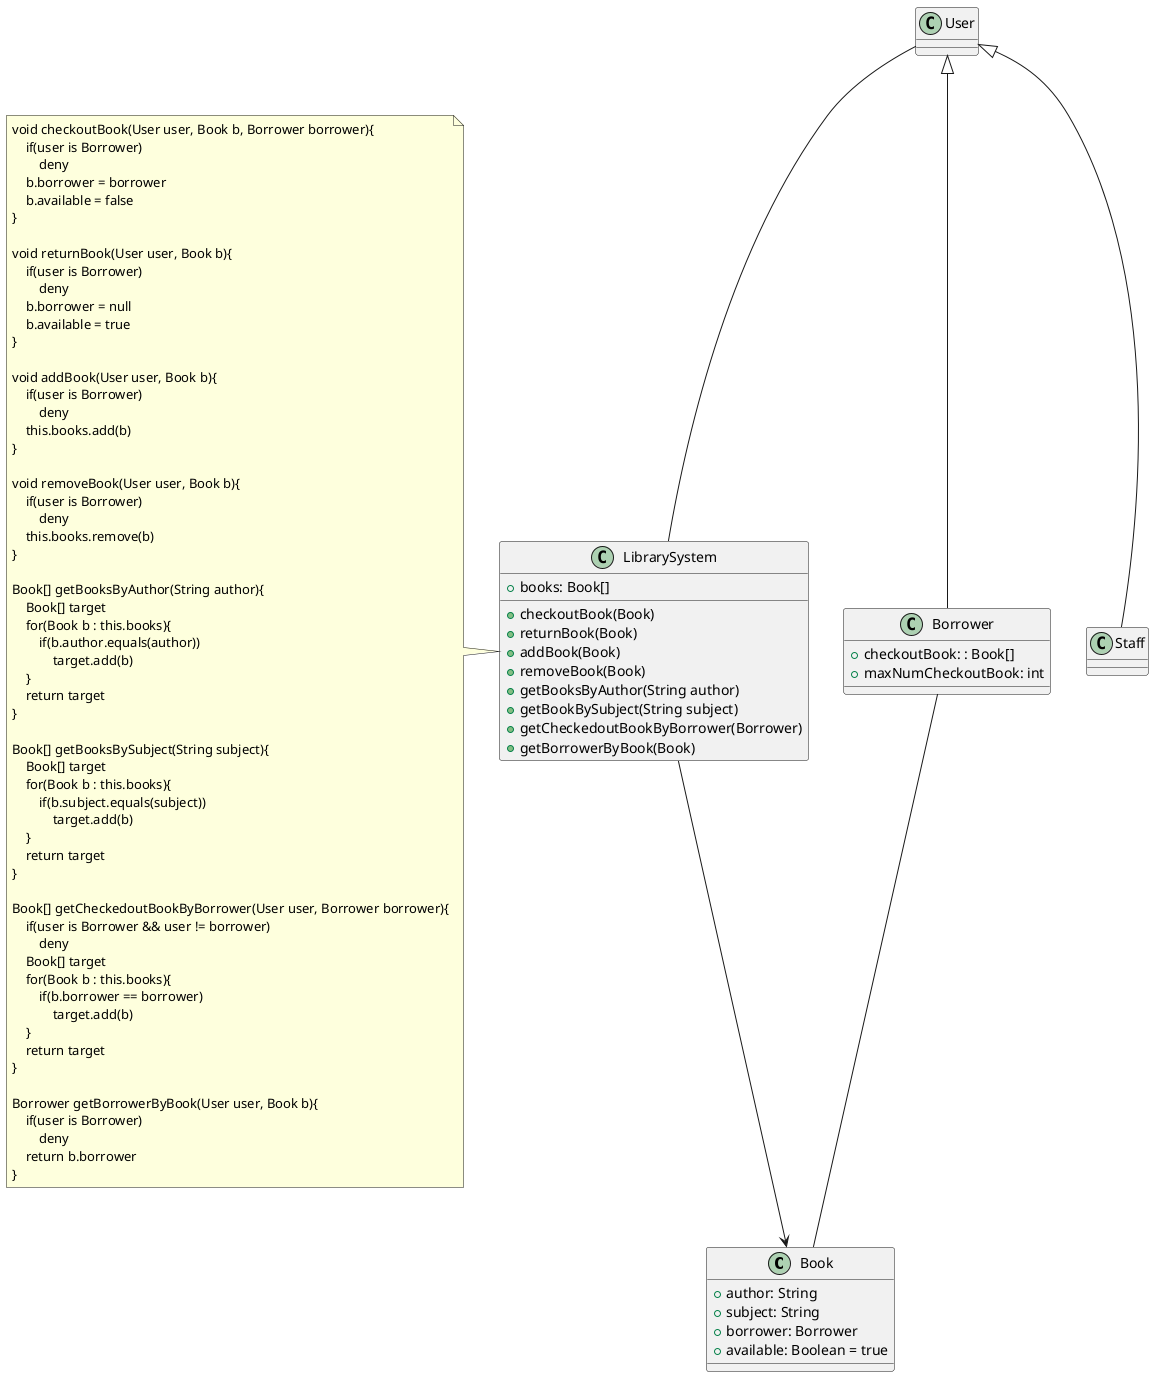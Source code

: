 @startuml init4

class Book{
    + author: String
    + subject: String
    + borrower: Borrower
    + available: Boolean = true
}

class User{

}

together{
    class Staff{

    }

    class Borrower{
        + checkoutBook: : Book[]
        + maxNumCheckoutBook: int
    }
}

User <|-- Staff
User <|-- Borrower

class LibrarySystem{
    + books: Book[]
    + checkoutBook(Book)
    + returnBook(Book)
    + addBook(Book)
    + removeBook(Book)
    + getBooksByAuthor(String author)
    + getBookBySubject(String subject)
    + getCheckedoutBookByBorrower(Borrower)
    + getBorrowerByBook(Book)
}

User -- LibrarySystem

note left of LibrarySystem
void checkoutBook(User user, Book b, Borrower borrower){
    if(user is Borrower)
        deny
    b.borrower = borrower
    b.available = false
}

void returnBook(User user, Book b){
    if(user is Borrower)
        deny
    b.borrower = null
    b.available = true
}

void addBook(User user, Book b){
    if(user is Borrower)
        deny
    this.books.add(b)
}

void removeBook(User user, Book b){
    if(user is Borrower)
        deny
    this.books.remove(b)
}

Book[] getBooksByAuthor(String author){
    Book[] target
    for(Book b : this.books){
        if(b.author.equals(author))
            target.add(b)
    }
    return target
}

Book[] getBooksBySubject(String subject){
    Book[] target
    for(Book b : this.books){
        if(b.subject.equals(subject))
            target.add(b)
    }
    return target
}

Book[] getCheckedoutBookByBorrower(User user, Borrower borrower){
    if(user is Borrower && user != borrower)
        deny
    Book[] target
    for(Book b : this.books){
        if(b.borrower == borrower)
            target.add(b)
    }
    return target
}

Borrower getBorrowerByBook(User user, Book b){
    if(user is Borrower)
        deny
    return b.borrower
}
end note

LibrarySystem --> Book
Borrower -- Book

@enduml
